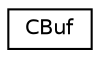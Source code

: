 digraph "Graphical Class Hierarchy"
{
 // LATEX_PDF_SIZE
  edge [fontname="Helvetica",fontsize="10",labelfontname="Helvetica",labelfontsize="10"];
  node [fontname="Helvetica",fontsize="10",shape=record];
  rankdir="LR";
  Node0 [label="CBuf",height=0.2,width=0.4,color="black", fillcolor="white", style="filled",URL="$struct_c_buf.html",tooltip=" "];
}

